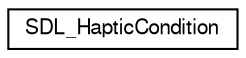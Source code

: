digraph "Graphical Class Hierarchy"
{
  edge [fontname="FreeSans",fontsize="10",labelfontname="FreeSans",labelfontsize="10"];
  node [fontname="FreeSans",fontsize="10",shape=record];
  rankdir="LR";
  Node1 [label="SDL_HapticCondition",height=0.2,width=0.4,color="black", fillcolor="white", style="filled",URL="$d1/d00/struct_s_d_l___haptic_condition.html",tooltip="A structure containing a template for a Condition effect. "];
}

